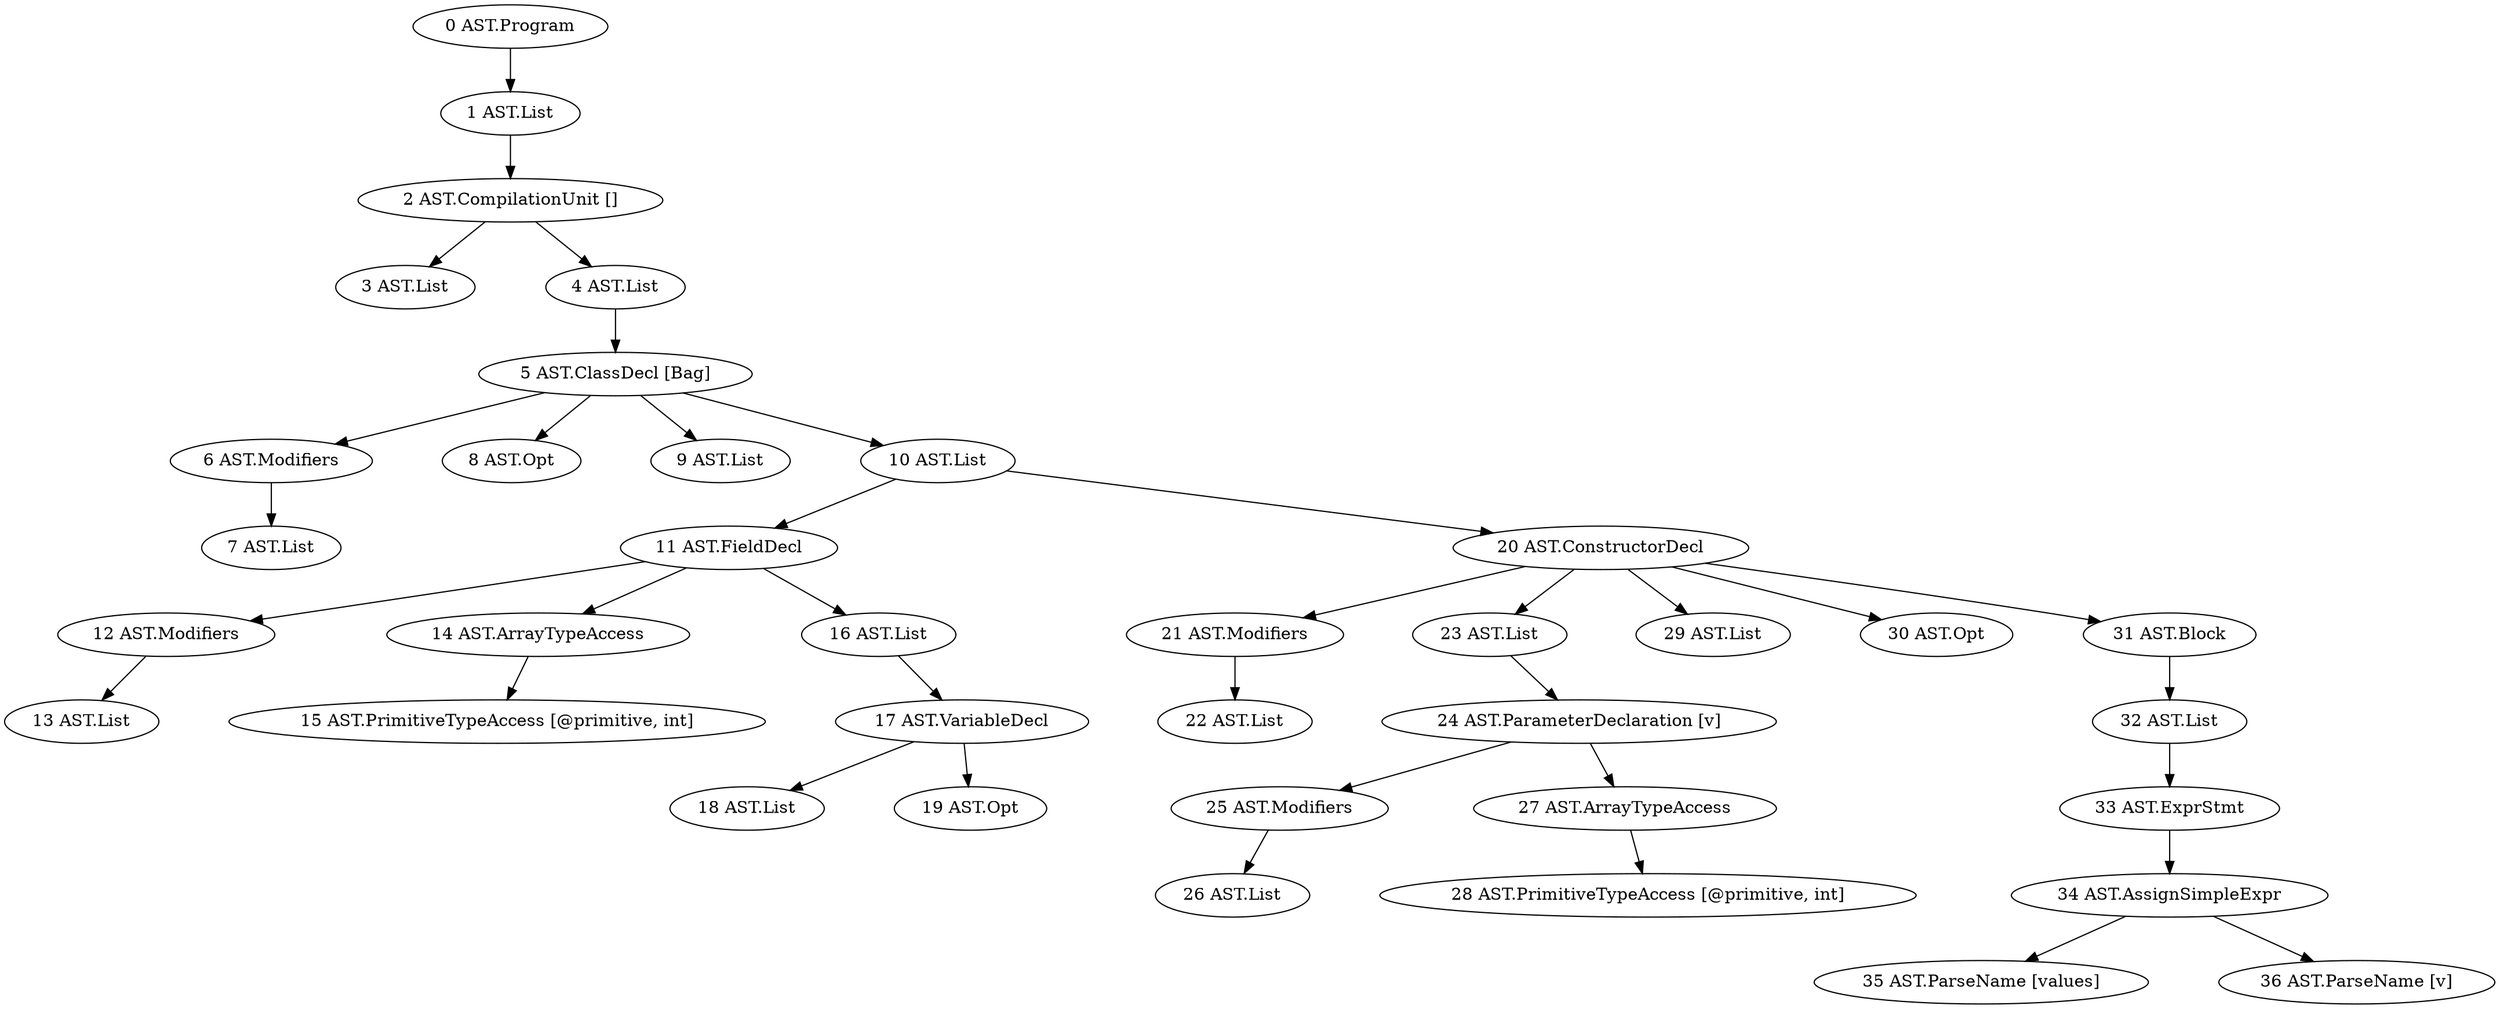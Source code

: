 digraph ast {
node [shape=ellipse];
nodesep=0.8;
0[label="0 AST.Program"];
1[label="1 AST.List"];
2[label="2 AST.CompilationUnit []"];
3[label="3 AST.List"];
2->3;
4[label="4 AST.List"];
5[label="5 AST.ClassDecl [Bag]"];
6[label="6 AST.Modifiers"];
7[label="7 AST.List"];
6->7;
5->6;
8[label="8 AST.Opt"];
5->8;
9[label="9 AST.List"];
5->9;
10[label="10 AST.List"];
11[label="11 AST.FieldDecl"];
12[label="12 AST.Modifiers"];
13[label="13 AST.List"];
12->13;
11->12;
14[label="14 AST.ArrayTypeAccess"];
15[label="15 AST.PrimitiveTypeAccess [@primitive, int]"];
14->15;
11->14;
16[label="16 AST.List"];
17[label="17 AST.VariableDecl"];
18[label="18 AST.List"];
17->18;
19[label="19 AST.Opt"];
17->19;
16->17;
11->16;
10->11;
20[label="20 AST.ConstructorDecl"];
21[label="21 AST.Modifiers"];
22[label="22 AST.List"];
21->22;
20->21;
23[label="23 AST.List"];
24[label="24 AST.ParameterDeclaration [v]"];
25[label="25 AST.Modifiers"];
26[label="26 AST.List"];
25->26;
24->25;
27[label="27 AST.ArrayTypeAccess"];
28[label="28 AST.PrimitiveTypeAccess [@primitive, int]"];
27->28;
24->27;
23->24;
20->23;
29[label="29 AST.List"];
20->29;
30[label="30 AST.Opt"];
20->30;
31[label="31 AST.Block"];
32[label="32 AST.List"];
33[label="33 AST.ExprStmt"];
34[label="34 AST.AssignSimpleExpr"];
35[label="35 AST.ParseName [values]"];
34->35;
36[label="36 AST.ParseName [v]"];
34->36;
33->34;
32->33;
31->32;
20->31;
10->20;
5->10;
4->5;
2->4;
1->2;
0->1;
}
